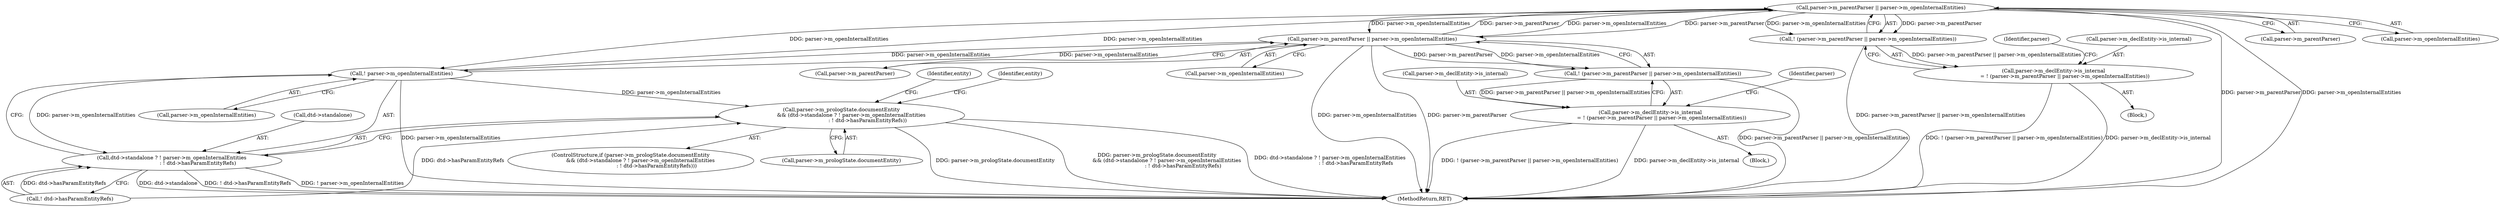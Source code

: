 digraph "0_libexpat_c20b758c332d9a13afbbb276d30db1d183a85d43@API" {
"1001937" [label="(Call,parser->m_parentParser || parser->m_openInternalEntities)"];
"1002055" [label="(Call,parser->m_parentParser || parser->m_openInternalEntities)"];
"1001937" [label="(Call,parser->m_parentParser || parser->m_openInternalEntities)"];
"1002704" [label="(Call,! parser->m_openInternalEntities)"];
"1001936" [label="(Call,! (parser->m_parentParser || parser->m_openInternalEntities))"];
"1001930" [label="(Call,parser->m_declEntity->is_internal\n              = ! (parser->m_parentParser || parser->m_openInternalEntities))"];
"1002694" [label="(Call,parser->m_prologState.documentEntity\n            && (dtd->standalone ? ! parser->m_openInternalEntities\n                                : ! dtd->hasParamEntityRefs))"];
"1002700" [label="(Call,dtd->standalone ? ! parser->m_openInternalEntities\n                                : ! dtd->hasParamEntityRefs)"];
"1002054" [label="(Call,! (parser->m_parentParser || parser->m_openInternalEntities))"];
"1002048" [label="(Call,parser->m_declEntity->is_internal\n              = ! (parser->m_parentParser || parser->m_openInternalEntities))"];
"1002700" [label="(Call,dtd->standalone ? ! parser->m_openInternalEntities\n                                : ! dtd->hasParamEntityRefs)"];
"1002715" [label="(Identifier,entity)"];
"1001938" [label="(Call,parser->m_parentParser)"];
"1002730" [label="(Identifier,entity)"];
"1003380" [label="(MethodReturn,RET)"];
"1002693" [label="(ControlStructure,if (parser->m_prologState.documentEntity\n            && (dtd->standalone ? ! parser->m_openInternalEntities\n                                : ! dtd->hasParamEntityRefs)))"];
"1002705" [label="(Call,parser->m_openInternalEntities)"];
"1001941" [label="(Call,parser->m_openInternalEntities)"];
"1002059" [label="(Call,parser->m_openInternalEntities)"];
"1001930" [label="(Call,parser->m_declEntity->is_internal\n              = ! (parser->m_parentParser || parser->m_openInternalEntities))"];
"1002695" [label="(Call,parser->m_prologState.documentEntity)"];
"1002694" [label="(Call,parser->m_prologState.documentEntity\n            && (dtd->standalone ? ! parser->m_openInternalEntities\n                                : ! dtd->hasParamEntityRefs))"];
"1002056" [label="(Call,parser->m_parentParser)"];
"1002054" [label="(Call,! (parser->m_parentParser || parser->m_openInternalEntities))"];
"1002028" [label="(Block,)"];
"1001937" [label="(Call,parser->m_parentParser || parser->m_openInternalEntities)"];
"1002704" [label="(Call,! parser->m_openInternalEntities)"];
"1002048" [label="(Call,parser->m_declEntity->is_internal\n              = ! (parser->m_parentParser || parser->m_openInternalEntities))"];
"1001931" [label="(Call,parser->m_declEntity->is_internal)"];
"1002049" [label="(Call,parser->m_declEntity->is_internal)"];
"1002064" [label="(Identifier,parser)"];
"1001936" [label="(Call,! (parser->m_parentParser || parser->m_openInternalEntities))"];
"1002055" [label="(Call,parser->m_parentParser || parser->m_openInternalEntities)"];
"1002701" [label="(Call,dtd->standalone)"];
"1002708" [label="(Call,! dtd->hasParamEntityRefs)"];
"1001910" [label="(Block,)"];
"1001946" [label="(Identifier,parser)"];
"1001937" -> "1001936"  [label="AST: "];
"1001937" -> "1001938"  [label="CFG: "];
"1001937" -> "1001941"  [label="CFG: "];
"1001938" -> "1001937"  [label="AST: "];
"1001941" -> "1001937"  [label="AST: "];
"1001936" -> "1001937"  [label="CFG: "];
"1001937" -> "1003380"  [label="DDG: parser->m_parentParser"];
"1001937" -> "1003380"  [label="DDG: parser->m_openInternalEntities"];
"1001937" -> "1001936"  [label="DDG: parser->m_parentParser"];
"1001937" -> "1001936"  [label="DDG: parser->m_openInternalEntities"];
"1002055" -> "1001937"  [label="DDG: parser->m_parentParser"];
"1002055" -> "1001937"  [label="DDG: parser->m_openInternalEntities"];
"1002704" -> "1001937"  [label="DDG: parser->m_openInternalEntities"];
"1001937" -> "1002055"  [label="DDG: parser->m_parentParser"];
"1001937" -> "1002055"  [label="DDG: parser->m_openInternalEntities"];
"1001937" -> "1002704"  [label="DDG: parser->m_openInternalEntities"];
"1002055" -> "1002054"  [label="AST: "];
"1002055" -> "1002056"  [label="CFG: "];
"1002055" -> "1002059"  [label="CFG: "];
"1002056" -> "1002055"  [label="AST: "];
"1002059" -> "1002055"  [label="AST: "];
"1002054" -> "1002055"  [label="CFG: "];
"1002055" -> "1003380"  [label="DDG: parser->m_openInternalEntities"];
"1002055" -> "1003380"  [label="DDG: parser->m_parentParser"];
"1002055" -> "1002054"  [label="DDG: parser->m_parentParser"];
"1002055" -> "1002054"  [label="DDG: parser->m_openInternalEntities"];
"1002704" -> "1002055"  [label="DDG: parser->m_openInternalEntities"];
"1002055" -> "1002704"  [label="DDG: parser->m_openInternalEntities"];
"1002704" -> "1002700"  [label="AST: "];
"1002704" -> "1002705"  [label="CFG: "];
"1002705" -> "1002704"  [label="AST: "];
"1002700" -> "1002704"  [label="CFG: "];
"1002704" -> "1003380"  [label="DDG: parser->m_openInternalEntities"];
"1002704" -> "1002694"  [label="DDG: parser->m_openInternalEntities"];
"1002704" -> "1002700"  [label="DDG: parser->m_openInternalEntities"];
"1001936" -> "1001930"  [label="AST: "];
"1001930" -> "1001936"  [label="CFG: "];
"1001936" -> "1003380"  [label="DDG: parser->m_parentParser || parser->m_openInternalEntities"];
"1001936" -> "1001930"  [label="DDG: parser->m_parentParser || parser->m_openInternalEntities"];
"1001930" -> "1001910"  [label="AST: "];
"1001931" -> "1001930"  [label="AST: "];
"1001946" -> "1001930"  [label="CFG: "];
"1001930" -> "1003380"  [label="DDG: ! (parser->m_parentParser || parser->m_openInternalEntities)"];
"1001930" -> "1003380"  [label="DDG: parser->m_declEntity->is_internal"];
"1002694" -> "1002693"  [label="AST: "];
"1002694" -> "1002695"  [label="CFG: "];
"1002694" -> "1002700"  [label="CFG: "];
"1002695" -> "1002694"  [label="AST: "];
"1002700" -> "1002694"  [label="AST: "];
"1002715" -> "1002694"  [label="CFG: "];
"1002730" -> "1002694"  [label="CFG: "];
"1002694" -> "1003380"  [label="DDG: parser->m_prologState.documentEntity\n            && (dtd->standalone ? ! parser->m_openInternalEntities\n                                : ! dtd->hasParamEntityRefs)"];
"1002694" -> "1003380"  [label="DDG: dtd->standalone ? ! parser->m_openInternalEntities\n                                : ! dtd->hasParamEntityRefs"];
"1002694" -> "1003380"  [label="DDG: parser->m_prologState.documentEntity"];
"1002708" -> "1002694"  [label="DDG: dtd->hasParamEntityRefs"];
"1002700" -> "1002708"  [label="CFG: "];
"1002701" -> "1002700"  [label="AST: "];
"1002708" -> "1002700"  [label="AST: "];
"1002700" -> "1003380"  [label="DDG: ! parser->m_openInternalEntities"];
"1002700" -> "1003380"  [label="DDG: dtd->standalone"];
"1002700" -> "1003380"  [label="DDG: ! dtd->hasParamEntityRefs"];
"1002708" -> "1002700"  [label="DDG: dtd->hasParamEntityRefs"];
"1002054" -> "1002048"  [label="AST: "];
"1002048" -> "1002054"  [label="CFG: "];
"1002054" -> "1003380"  [label="DDG: parser->m_parentParser || parser->m_openInternalEntities"];
"1002054" -> "1002048"  [label="DDG: parser->m_parentParser || parser->m_openInternalEntities"];
"1002048" -> "1002028"  [label="AST: "];
"1002049" -> "1002048"  [label="AST: "];
"1002064" -> "1002048"  [label="CFG: "];
"1002048" -> "1003380"  [label="DDG: parser->m_declEntity->is_internal"];
"1002048" -> "1003380"  [label="DDG: ! (parser->m_parentParser || parser->m_openInternalEntities)"];
}
